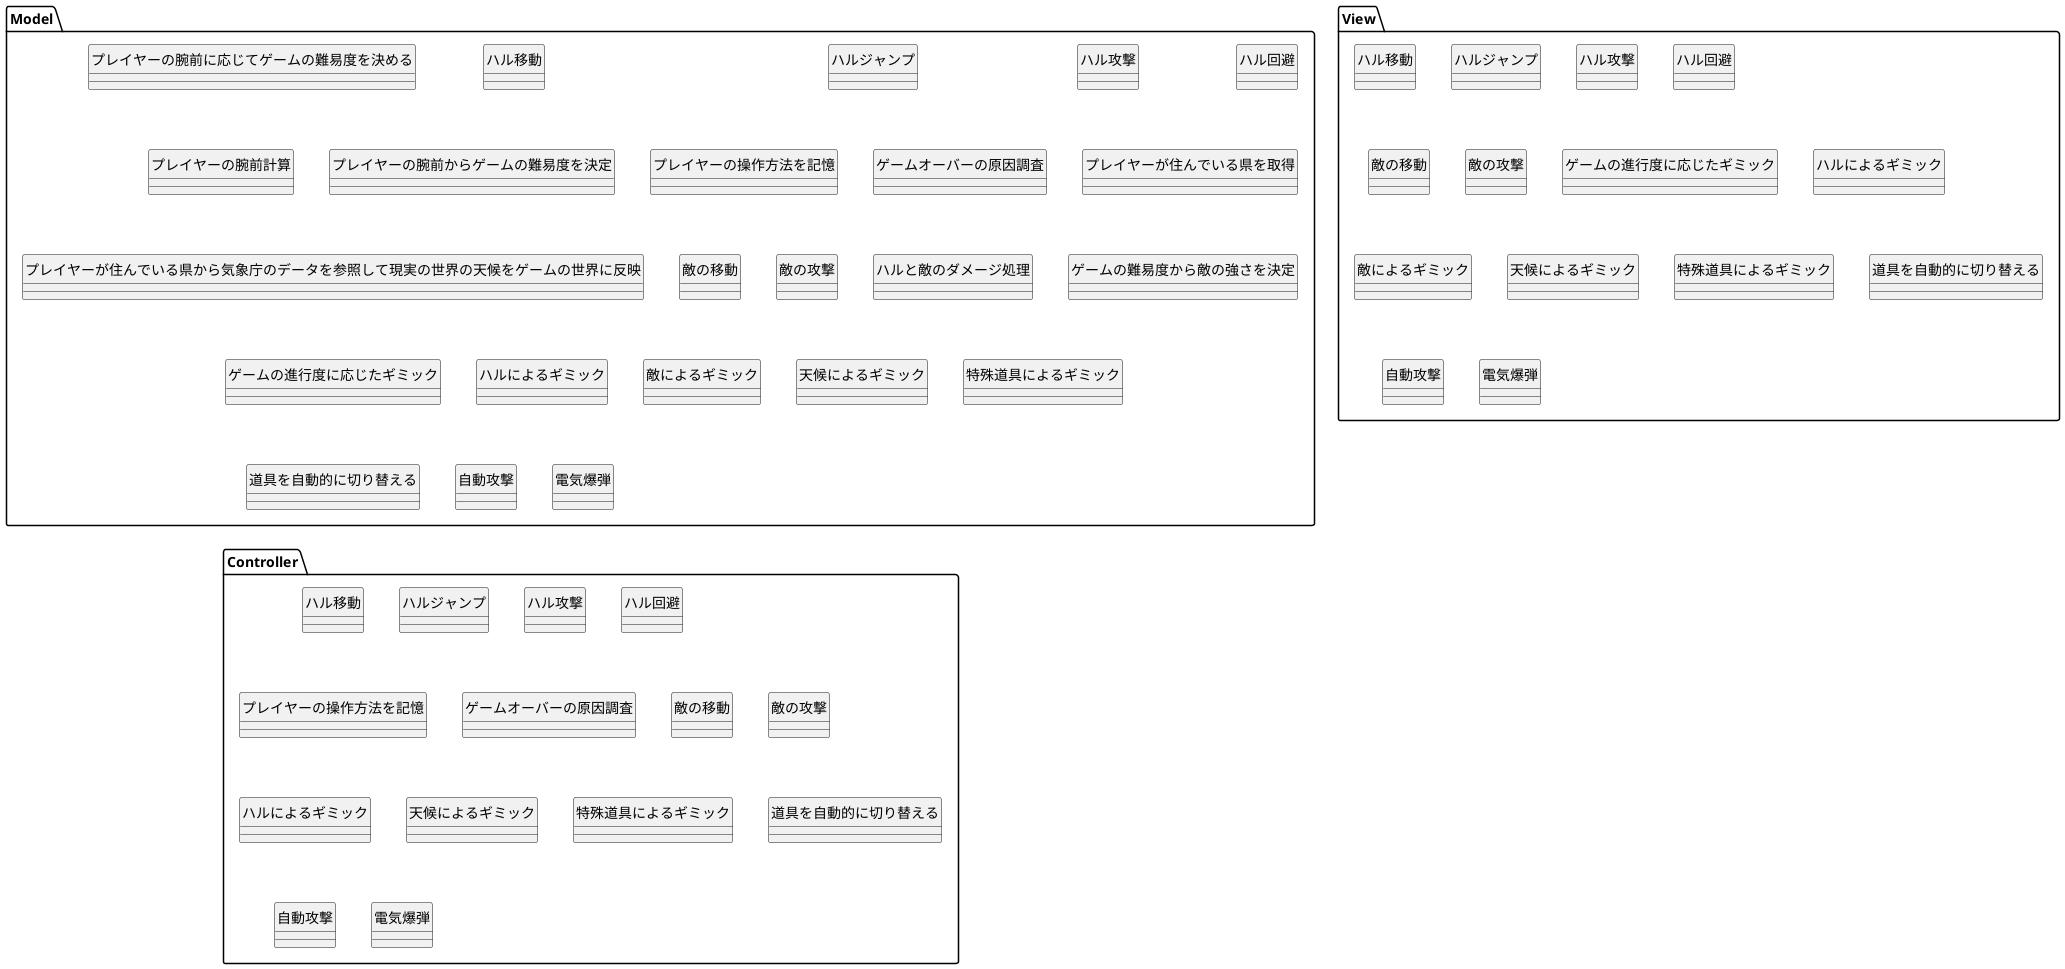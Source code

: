 @startuml
' hide the spot
hide circle
namespace Model{
    class プレイヤーの腕前に応じてゲームの難易度を決める{
        
    }
    class ハル移動{

    }
    class ハルジャンプ{

    }
    class ハル攻撃{
        
    }
    class ハル回避{
        
    }
    class プレイヤーの腕前計算{
        
    }
    class プレイヤーの腕前からゲームの難易度を決定{
        
    }
    class プレイヤーの操作方法を記憶{
        
    }
    class ゲームオーバーの原因調査{
        
    }
    class プレイヤーが住んでいる県を取得{
        
    }
    class プレイヤーが住んでいる県から気象庁のデータを参照して現実の世界の天候をゲームの世界に反映{
        
    }
    class 敵の移動{
        
    }
    class 敵の攻撃{
        
    }
    class ハルと敵のダメージ処理{

    }
    class ゲームの難易度から敵の強さを決定{
        
    }
    class ゲームの進行度に応じたギミック{

    }
    class ハルによるギミック{

    }
    class 敵によるギミック{

    }
    class 天候によるギミック{

    }
    class 特殊道具によるギミック{

    }
    class 道具を自動的に切り替える{

    }
    class 自動攻撃{

    }
    class 電気爆弾{
        
    }

}
namespace View{
    class ハル移動{

    }
    class ハルジャンプ{

    }
    class ハル攻撃{
        
    }
    class ハル回避{
        
    }
    class 敵の移動{
        
    }
    class 敵の攻撃{
        
    }
    class ゲームの進行度に応じたギミック{

    }
    class ハルによるギミック{

    }
    class 敵によるギミック{

    }
    class 天候によるギミック{

    }
    class 特殊道具によるギミック{

    }
    class 道具を自動的に切り替える{

    }
    class 自動攻撃{

    }
    class 電気爆弾{
        
    }

}
namespace Controller{
    class ハル移動{

    }
    class ハルジャンプ{

    }
    class ハル攻撃{
        
    }
    class ハル回避{
        
    }
    class プレイヤーの操作方法を記憶{
        
    }
    class ゲームオーバーの原因調査{
        
    }
    class 敵の移動{
        
    }
    class 敵の攻撃{
        
    }
    class ハルによるギミック{

    }
    class 天候によるギミック{

    }
    class 特殊道具によるギミック{

    }
    class 道具を自動的に切り替える{

    }
    class 自動攻撃{

    }
    class 電気爆弾{
        
    }
}

@enduml